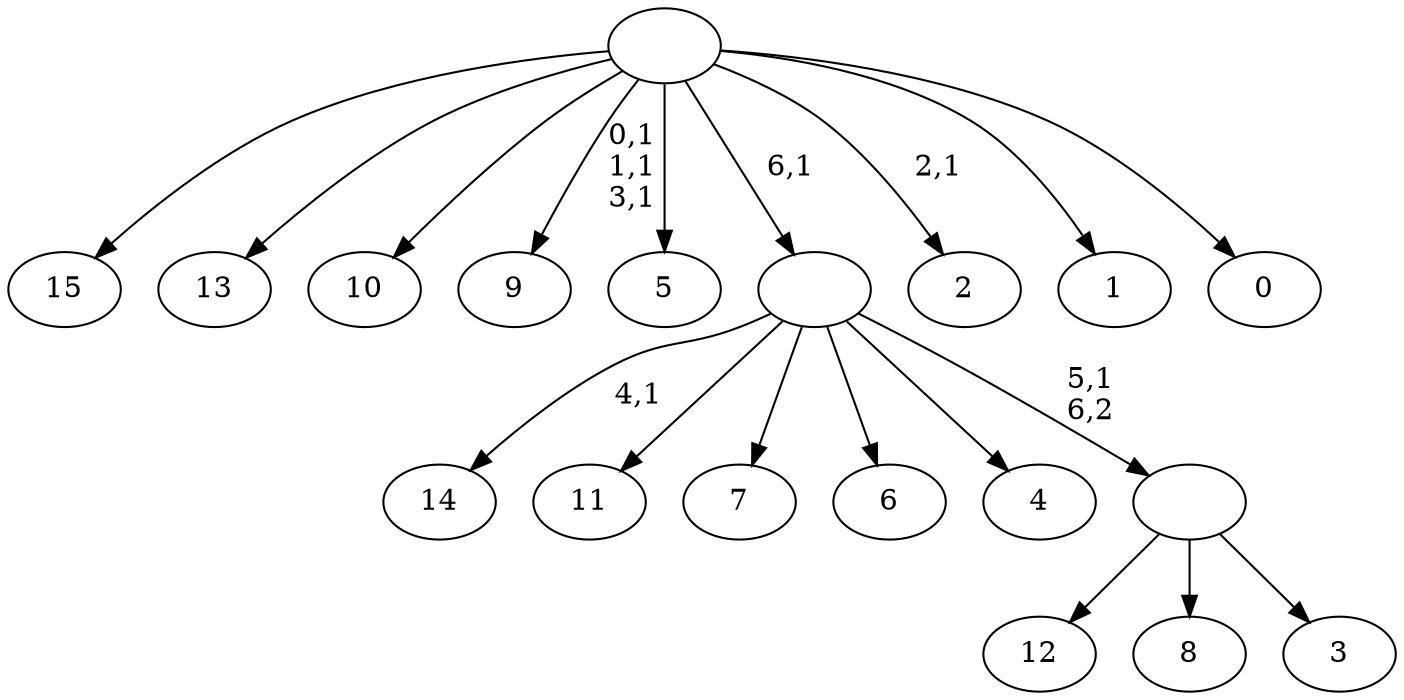 digraph T {
	23 [label="15"]
	22 [label="14"]
	20 [label="13"]
	19 [label="12"]
	18 [label="11"]
	17 [label="10"]
	16 [label="9"]
	12 [label="8"]
	11 [label="7"]
	10 [label="6"]
	9 [label="5"]
	8 [label="4"]
	7 [label="3"]
	6 [label=""]
	5 [label=""]
	4 [label="2"]
	2 [label="1"]
	1 [label="0"]
	0 [label=""]
	6 -> 19 [label=""]
	6 -> 12 [label=""]
	6 -> 7 [label=""]
	5 -> 22 [label="4,1"]
	5 -> 18 [label=""]
	5 -> 11 [label=""]
	5 -> 10 [label=""]
	5 -> 8 [label=""]
	5 -> 6 [label="5,1\n6,2"]
	0 -> 4 [label="2,1"]
	0 -> 16 [label="0,1\n1,1\n3,1"]
	0 -> 23 [label=""]
	0 -> 20 [label=""]
	0 -> 17 [label=""]
	0 -> 9 [label=""]
	0 -> 5 [label="6,1"]
	0 -> 2 [label=""]
	0 -> 1 [label=""]
}
